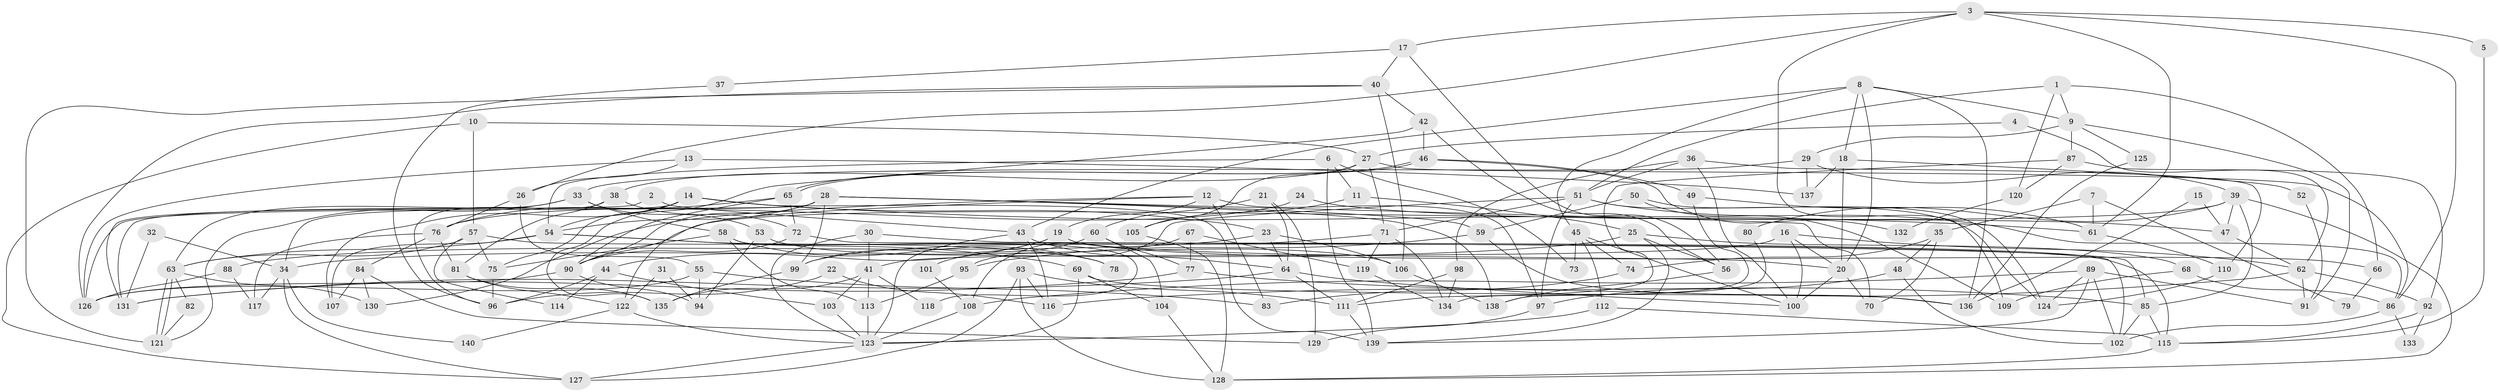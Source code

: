 // coarse degree distribution, {4: 0.21212121212121213, 6: 0.16161616161616163, 5: 0.15151515151515152, 8: 0.050505050505050504, 3: 0.1919191919191919, 2: 0.13131313131313133, 7: 0.08080808080808081, 9: 0.020202020202020204}
// Generated by graph-tools (version 1.1) at 2025/37/03/04/25 23:37:13]
// undirected, 140 vertices, 280 edges
graph export_dot {
  node [color=gray90,style=filled];
  1;
  2;
  3;
  4;
  5;
  6;
  7;
  8;
  9;
  10;
  11;
  12;
  13;
  14;
  15;
  16;
  17;
  18;
  19;
  20;
  21;
  22;
  23;
  24;
  25;
  26;
  27;
  28;
  29;
  30;
  31;
  32;
  33;
  34;
  35;
  36;
  37;
  38;
  39;
  40;
  41;
  42;
  43;
  44;
  45;
  46;
  47;
  48;
  49;
  50;
  51;
  52;
  53;
  54;
  55;
  56;
  57;
  58;
  59;
  60;
  61;
  62;
  63;
  64;
  65;
  66;
  67;
  68;
  69;
  70;
  71;
  72;
  73;
  74;
  75;
  76;
  77;
  78;
  79;
  80;
  81;
  82;
  83;
  84;
  85;
  86;
  87;
  88;
  89;
  90;
  91;
  92;
  93;
  94;
  95;
  96;
  97;
  98;
  99;
  100;
  101;
  102;
  103;
  104;
  105;
  106;
  107;
  108;
  109;
  110;
  111;
  112;
  113;
  114;
  115;
  116;
  117;
  118;
  119;
  120;
  121;
  122;
  123;
  124;
  125;
  126;
  127;
  128;
  129;
  130;
  131;
  132;
  133;
  134;
  135;
  136;
  137;
  138;
  139;
  140;
  1 -- 9;
  1 -- 51;
  1 -- 66;
  1 -- 120;
  2 -- 131;
  2 -- 43;
  3 -- 86;
  3 -- 61;
  3 -- 5;
  3 -- 17;
  3 -- 26;
  3 -- 109;
  4 -- 27;
  4 -- 62;
  5 -- 115;
  6 -- 54;
  6 -- 139;
  6 -- 11;
  6 -- 73;
  7 -- 35;
  7 -- 61;
  7 -- 79;
  8 -- 20;
  8 -- 43;
  8 -- 9;
  8 -- 18;
  8 -- 45;
  8 -- 136;
  9 -- 87;
  9 -- 29;
  9 -- 91;
  9 -- 125;
  10 -- 127;
  10 -- 27;
  10 -- 57;
  11 -- 25;
  11 -- 105;
  12 -- 122;
  12 -- 19;
  12 -- 83;
  12 -- 97;
  12 -- 130;
  13 -- 126;
  13 -- 137;
  13 -- 26;
  14 -- 34;
  14 -- 54;
  14 -- 23;
  14 -- 61;
  14 -- 75;
  14 -- 107;
  14 -- 139;
  15 -- 47;
  15 -- 136;
  16 -- 100;
  16 -- 41;
  16 -- 20;
  16 -- 62;
  17 -- 40;
  17 -- 37;
  17 -- 56;
  18 -- 20;
  18 -- 52;
  18 -- 137;
  19 -- 99;
  19 -- 20;
  19 -- 44;
  19 -- 66;
  20 -- 100;
  20 -- 70;
  21 -- 64;
  21 -- 60;
  21 -- 129;
  22 -- 116;
  22 -- 96;
  23 -- 106;
  23 -- 64;
  23 -- 88;
  24 -- 47;
  24 -- 76;
  25 -- 34;
  25 -- 68;
  25 -- 56;
  25 -- 139;
  26 -- 55;
  26 -- 76;
  27 -- 86;
  27 -- 105;
  27 -- 38;
  27 -- 71;
  28 -- 90;
  28 -- 126;
  28 -- 54;
  28 -- 59;
  28 -- 70;
  28 -- 99;
  28 -- 131;
  28 -- 138;
  29 -- 33;
  29 -- 39;
  29 -- 137;
  30 -- 85;
  30 -- 123;
  30 -- 41;
  31 -- 94;
  31 -- 122;
  32 -- 34;
  32 -- 131;
  33 -- 58;
  33 -- 63;
  33 -- 53;
  33 -- 121;
  34 -- 127;
  34 -- 117;
  34 -- 140;
  35 -- 48;
  35 -- 70;
  35 -- 74;
  36 -- 100;
  36 -- 51;
  36 -- 98;
  36 -- 110;
  37 -- 96;
  38 -- 81;
  38 -- 72;
  38 -- 96;
  39 -- 85;
  39 -- 47;
  39 -- 80;
  39 -- 90;
  39 -- 128;
  40 -- 106;
  40 -- 121;
  40 -- 42;
  40 -- 126;
  41 -- 103;
  41 -- 113;
  41 -- 118;
  41 -- 135;
  42 -- 56;
  42 -- 46;
  42 -- 135;
  43 -- 123;
  43 -- 64;
  43 -- 116;
  44 -- 96;
  44 -- 103;
  44 -- 114;
  45 -- 74;
  45 -- 73;
  45 -- 100;
  45 -- 112;
  46 -- 65;
  46 -- 65;
  46 -- 49;
  46 -- 132;
  47 -- 62;
  48 -- 97;
  48 -- 102;
  49 -- 134;
  49 -- 61;
  50 -- 59;
  50 -- 124;
  50 -- 109;
  51 -- 97;
  51 -- 71;
  51 -- 86;
  51 -- 95;
  51 -- 124;
  52 -- 91;
  53 -- 94;
  53 -- 106;
  54 -- 63;
  54 -- 69;
  54 -- 78;
  54 -- 107;
  55 -- 126;
  55 -- 83;
  55 -- 94;
  56 -- 138;
  57 -- 63;
  57 -- 75;
  57 -- 114;
  57 -- 115;
  58 -- 113;
  58 -- 75;
  58 -- 78;
  58 -- 118;
  59 -- 136;
  59 -- 95;
  60 -- 77;
  60 -- 104;
  60 -- 101;
  61 -- 110;
  62 -- 91;
  62 -- 92;
  62 -- 116;
  63 -- 121;
  63 -- 121;
  63 -- 130;
  63 -- 82;
  64 -- 111;
  64 -- 100;
  64 -- 131;
  65 -- 72;
  65 -- 76;
  65 -- 90;
  66 -- 79;
  67 -- 77;
  67 -- 108;
  67 -- 119;
  68 -- 86;
  68 -- 109;
  69 -- 123;
  69 -- 104;
  69 -- 136;
  71 -- 99;
  71 -- 119;
  71 -- 134;
  72 -- 90;
  72 -- 102;
  74 -- 83;
  75 -- 96;
  76 -- 81;
  76 -- 84;
  76 -- 117;
  77 -- 85;
  77 -- 131;
  80 -- 138;
  81 -- 135;
  81 -- 122;
  82 -- 121;
  84 -- 107;
  84 -- 129;
  84 -- 130;
  85 -- 115;
  85 -- 102;
  86 -- 102;
  86 -- 133;
  87 -- 111;
  87 -- 92;
  87 -- 120;
  88 -- 126;
  88 -- 117;
  89 -- 139;
  89 -- 124;
  89 -- 91;
  89 -- 102;
  89 -- 108;
  90 -- 94;
  90 -- 126;
  92 -- 115;
  92 -- 133;
  93 -- 116;
  93 -- 111;
  93 -- 127;
  93 -- 128;
  95 -- 113;
  97 -- 129;
  98 -- 134;
  98 -- 111;
  99 -- 135;
  101 -- 108;
  103 -- 123;
  104 -- 128;
  105 -- 128;
  106 -- 138;
  108 -- 123;
  110 -- 124;
  111 -- 139;
  112 -- 115;
  112 -- 123;
  113 -- 123;
  115 -- 128;
  119 -- 134;
  120 -- 132;
  122 -- 123;
  122 -- 140;
  123 -- 127;
  125 -- 136;
}
